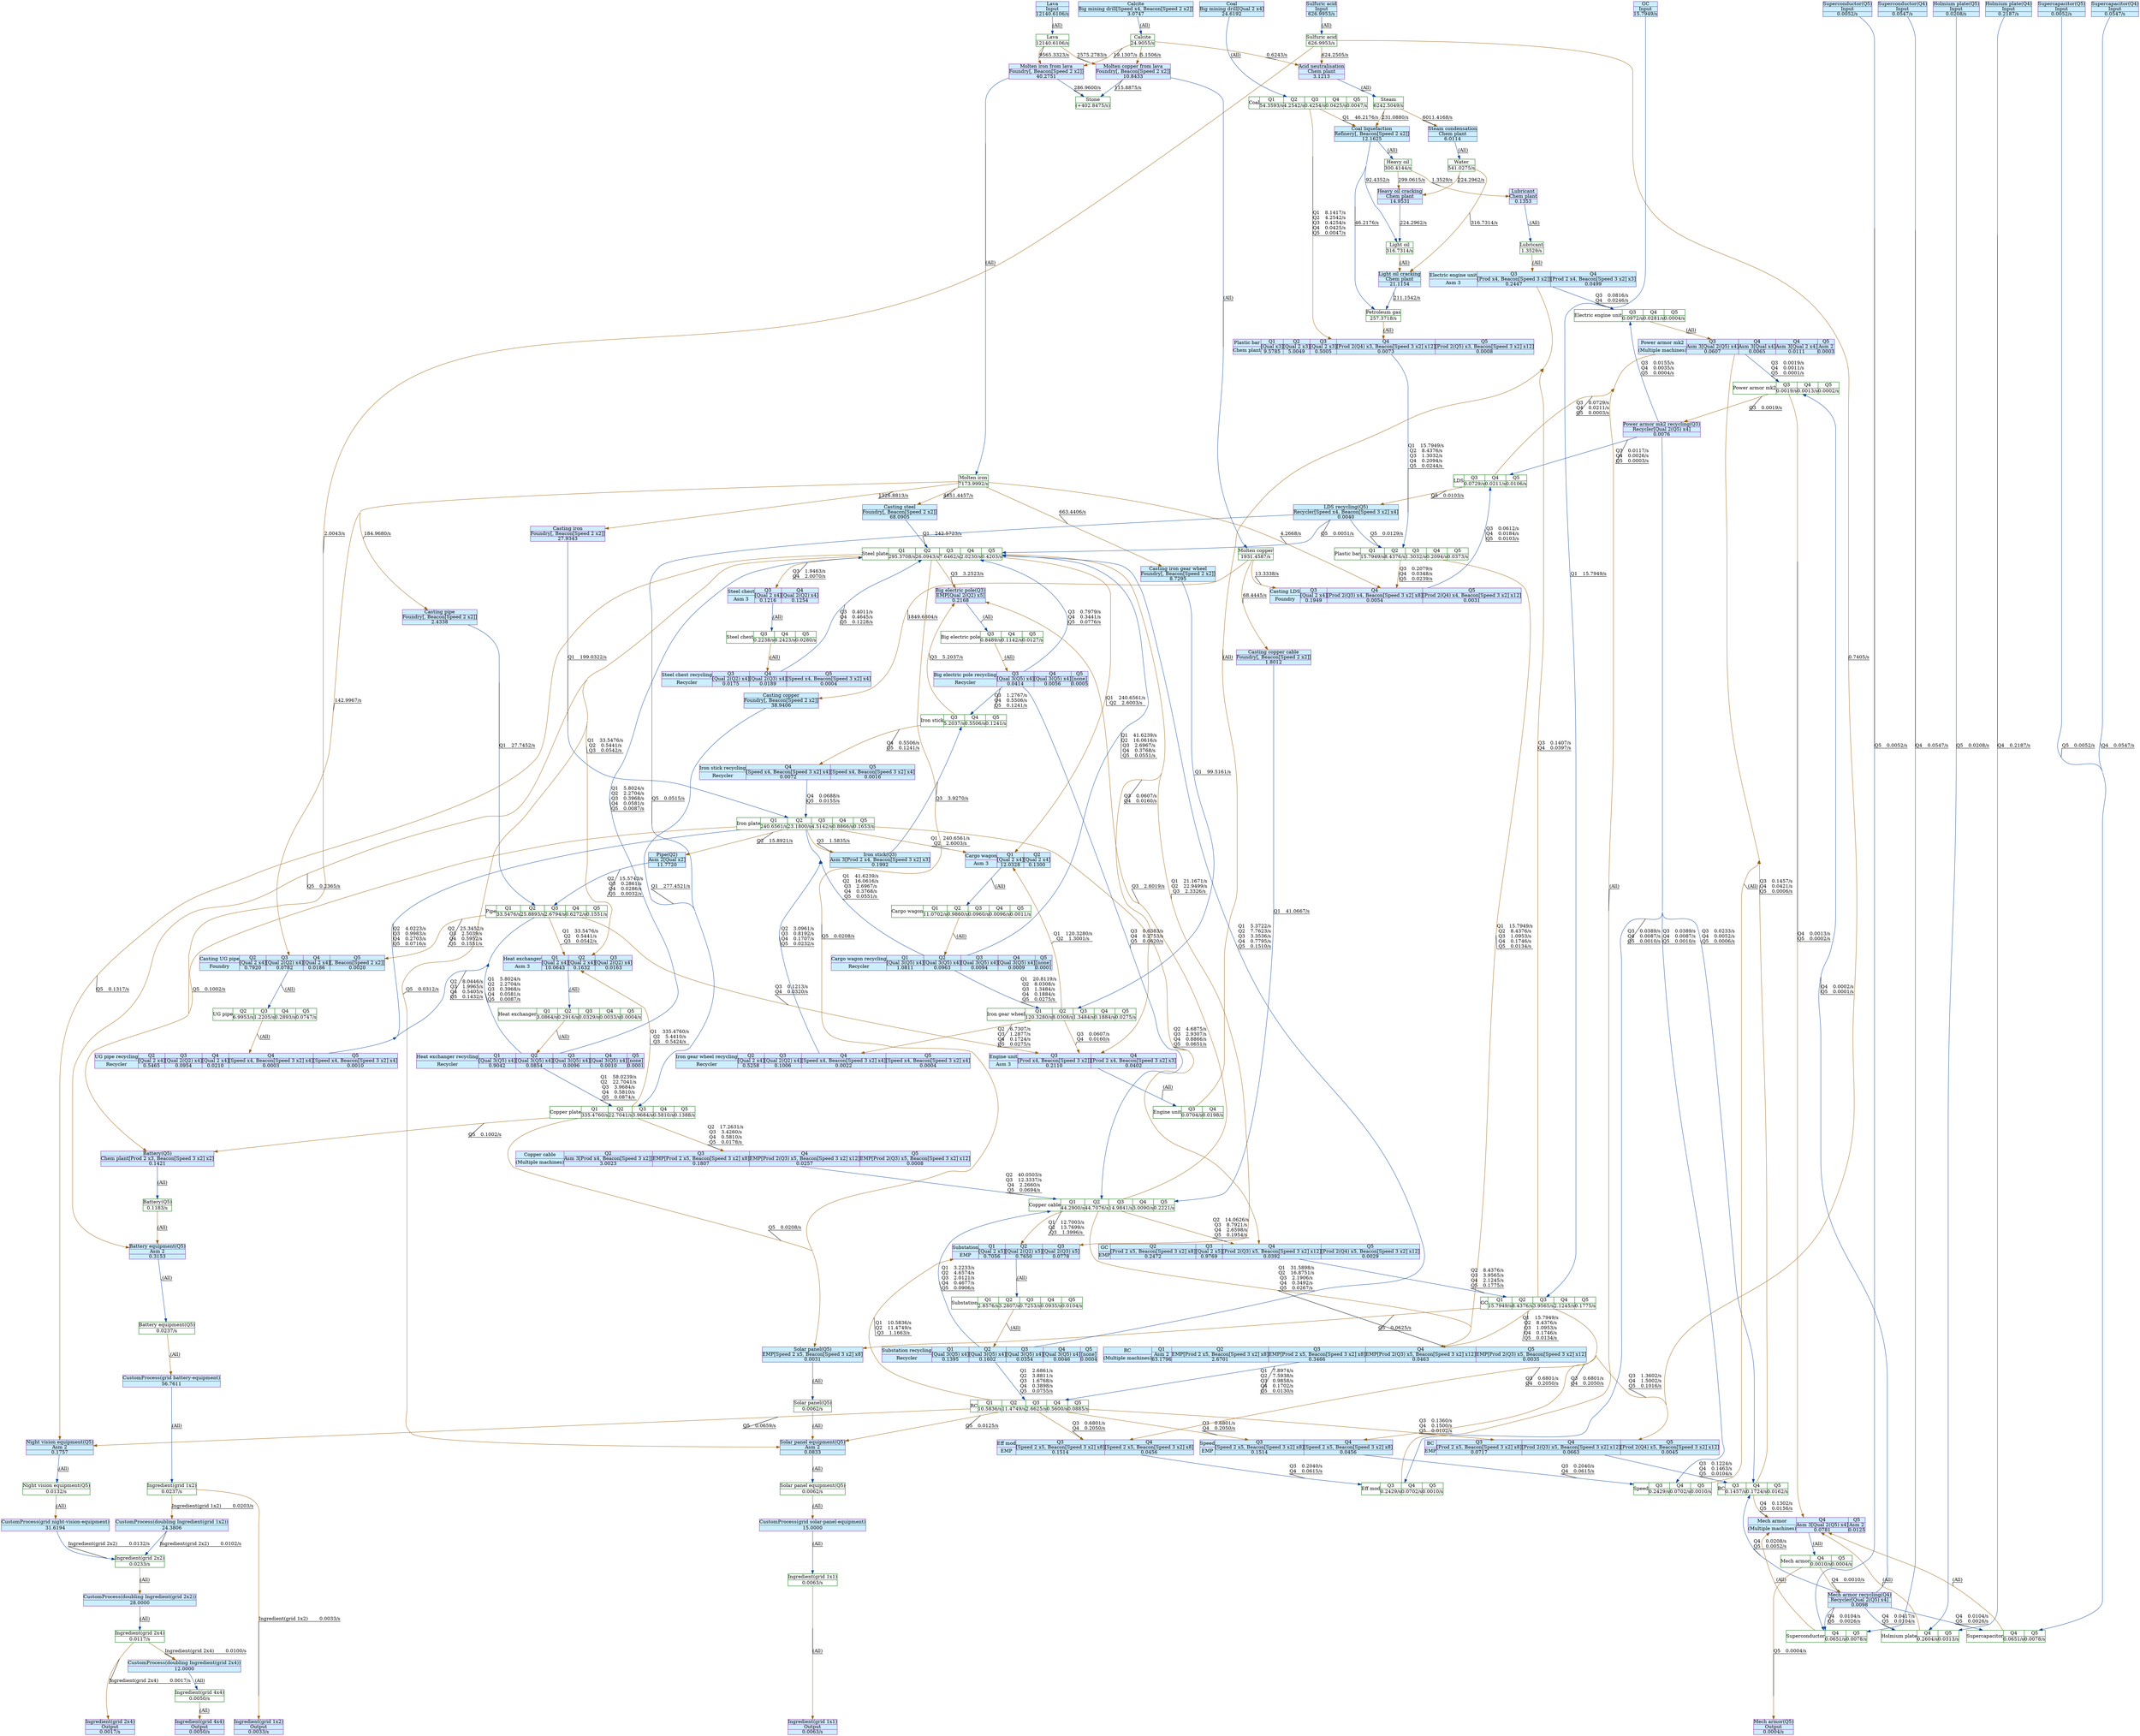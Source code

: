 digraph {
    layout="dot"
    concentrate=true
    node [shape="record"; margin=0]
    edge [decorate=true]
    0 [color="#006400"; label="{Lubricant|1.3529/s}"]
    1 [color="#006400"; label="{Heavy oil|300.4144/s}"]
    2 [color="#006400"; label="{Sulfuric acid|626.9953/s}"]
    3 [color="#006400"; label="{Night vision equipment(Q5)|0.0132/s}"]
    4 [color="#006400"; label="{Molten copper|1931.4587/s}"]
    5 [color="#006400"; label="{Calcite|24.9055/s}"]
    6 [color="#006400"; label="{Lava|12140.6106/s}"]
    7 [color="#006400"; label="{Stone|(+402.8475/s)}"]
    8 [color="#006400"; label="{Molten iron|7173.9992/s}"]
    9 [color="#006400"; label="{Water|541.0275/s}"]
    10 [color="#006400"; label="{Steam|6242.5049/s}"]
    11 [color="#006400"; label="{Ingredient(grid 4x4)|0.0050/s}"]
    12 [color="#006400"; label="{Ingredient(grid 1x2)|0.0237/s}"]
    13 [color="#006400"; label="{Ingredient(grid 2x2)|0.0233/s}"]
    14 [color="#006400"; label="{Ingredient(grid 1x1)|0.0063/s}"]
    15 [color="#006400"; label="{Petroleum gas|257.3718/s}"]
    16 [color="#006400"; label="{Light oil|316.7314/s}"]
    17 [color="#006400"; label="{Ingredient(grid 2x4)|0.0117/s}"]
    18 [color="#006400"; label="{Solar panel(Q5)|0.0062/s}"]
    19 [color="#006400"; label="{Battery equipment(Q5)|0.0237/s}"]
    20 [color="#006400"; label="{Battery(Q5)|0.1183/s}"]
    21 [color="#006400"; label="{Solar panel equipment(Q5)|0.0062/s}"]
    22 [style="filled"; color="#842e99"; fillcolor="#cceeff"; label="{Lubricant|Chem plant|0.1353}"]
    23 [style="filled"; color="#842e99"; fillcolor="#cceeff"; label="{Superconductor(Q5)|Input|0.0052/s}"]
    24 [style="filled"; color="#842e99"; fillcolor="#cceeff"; label="{Holmium plate(Q5)|Input|0.0208/s}"]
    25 [style="filled"; color="#842e99"; fillcolor="#cceeff"; label="{Night vision equipment(Q5)|Asm 2|0.1757}"]
    26 [style="filled"; color="#842e99"; fillcolor="#cceeff"; label="{Casting copper cable|Foundry[, Beacon[Speed 2 x2]]|1.8012}"]
    27 [style="filled"; color="#842e99"; fillcolor="#cceeff"; label="{Pipe(Q2)|Asm 2[Qual x2]|11.7720}"]
    28 [style="filled"; color="#842e99"; fillcolor="#cceeff"; label="{Molten iron from lava|Foundry[, Beacon[Speed 2 x2]]|40.2751}"]
    29 [style="filled"; color="#842e99"; fillcolor="#cceeff"; label="{Superconductor(Q4)|Input|0.0547/s}"]
    30 [style="filled"; color="#842e99"; fillcolor="#cceeff"; label="{Casting iron|Foundry[, Beacon[Speed 2 x2]]|27.9343}"]
    31 [style="filled"; color="#842e99"; fillcolor="#cceeff"; label="{Steam condensation|Chem plant|6.0114}"]
    32 [style="filled"; color="#842e99"; fillcolor="#cceeff"; label="{Ingredient(grid 4x4)|Output|0.0050/s}"]
    33 [style="filled"; color="#842e99"; fillcolor="#cceeff"; label="{Iron stick(Q3)|Asm 3[Prod 2 x4, Beacon[Speed 3 x2] x3]|0.1992}"]
    34 [style="filled"; color="#842e99"; fillcolor="#cceeff"; label="{Ingredient(grid 1x2)|Output|0.0033/s}"]
    35 [style="filled"; color="#842e99"; fillcolor="#cceeff"; label="{CustomProcess(grid night-vision-equipment)|31.6194}"]
    36 [style="filled"; color="#842e99"; fillcolor="#cceeff"; label="{Supercapacitor(Q5)|Input|0.0052/s}"]
    37 [style="filled"; color="#842e99"; fillcolor="#cceeff"; label="{Mech armor(Q5)|Output|0.0004/s}"]
    38 [style="filled"; color="#842e99"; fillcolor="#cceeff"; label="{Ingredient(grid 1x1)|Output|0.0063/s}"]
    39 [style="filled"; color="#842e99"; fillcolor="#cceeff"; label="{Casting iron gear wheel|Foundry[, Beacon[Speed 2 x2]]|8.7295}"]
    40 [style="filled"; color="#842e99"; fillcolor="#cceeff"; label="{GC|Input|15.7949/s}"]
    41 [style="filled"; color="#842e99"; fillcolor="#cceeff"; label="{Molten copper from lava|Foundry[, Beacon[Speed 2 x2]]|10.8433}"]
    42 [style="filled"; color="#842e99"; fillcolor="#cceeff"; label="{Light oil cracking|Chem plant|21.1154}"]
    43 [style="filled"; color="#842e99"; fillcolor="#cceeff"; label="{Supercapacitor(Q4)|Input|0.0547/s}"]
    44 [style="filled"; color="#842e99"; fillcolor="#cceeff"; label="{Ingredient(grid 2x4)|Output|0.0017/s}"]
    45 [style="filled"; color="#842e99"; fillcolor="#cceeff"; label="{Casting steel|Foundry[, Beacon[Speed 2 x2]]|68.0905}"]
    46 [style="filled"; color="#842e99"; fillcolor="#cceeff"; label="{Holmium plate(Q4)|Input|0.2187/s}"]
    47 [style="filled"; color="#842e99"; fillcolor="#cceeff"; label="{Solar panel(Q5)|EMP[Speed 2 x5, Beacon[Speed 3 x2] x8]|0.0031}"]
    48 [style="filled"; color="#842e99"; fillcolor="#cceeff"; label="{Lava|Input|12140.6106/s}"]
    49 [style="filled"; color="#842e99"; fillcolor="#cceeff"; label="{Mech armor recycling(Q4)|Recycler[Qual 2(Q5) x4]|0.0098}"]
    50 [style="filled"; color="#842e99"; fillcolor="#cceeff"; label="{Calcite|Big mining drill[Speed x4, Beacon[Speed 2 x2]]|3.0747}"]
    51 [style="filled"; color="#842e99"; fillcolor="#cceeff"; label="{CustomProcess(doubling Ingredient(grid 2x4))|12.0000}"]
    52 [style="filled"; color="#842e99"; fillcolor="#cceeff"; label="{Power armor mk2 recycling(Q3)|Recycler[Qual 2(Q5) x4]|0.0076}"]
    53 [style="filled"; color="#842e99"; fillcolor="#cceeff"; label="{Battery equipment(Q5)|Asm 2|0.3153}"]
    54 [style="filled"; color="#842e99"; fillcolor="#cceeff"; label="{CustomProcess(doubling Ingredient(grid 2x2))|28.0000}"]
    55 [style="filled"; color="#842e99"; fillcolor="#cceeff"; label="{Big electric pole(Q3)|EMP[Qual 2(Q2) x5]|0.2168}"]
    56 [style="filled"; color="#842e99"; fillcolor="#cceeff"; label="{Coal|Big mining drill[Qual 2 x4]|24.6192}"]
    57 [style="filled"; color="#842e99"; fillcolor="#cceeff"; label="{Sulfuric acid|Input|626.9953/s}"]
    58 [style="filled"; color="#842e99"; fillcolor="#cceeff"; label="{Coal liquefaction|Refinery[, Beacon[Speed 2 x2]]|12.1625}"]
    59 [style="filled"; color="#842e99"; fillcolor="#cceeff"; label="{Casting pipe|Foundry[, Beacon[Speed 2 x2]]|2.4338}"]
    60 [style="filled"; color="#842e99"; fillcolor="#cceeff"; label="{CustomProcess(grid battery-equipment)|56.7611}"]
    61 [style="filled"; color="#842e99"; fillcolor="#cceeff"; label="{LDS recycling(Q5)|Recycler[Speed x4, Beacon[Speed 3 x2] x4]|0.0040}"]
    62 [style="filled"; color="#842e99"; fillcolor="#cceeff"; label="{Heavy oil cracking|Chem plant|14.9531}"]
    63 [style="filled"; color="#842e99"; fillcolor="#cceeff"; label="{CustomProcess(doubling Ingredient(grid 1x2))|24.3806}"]
    64 [style="filled"; color="#842e99"; fillcolor="#cceeff"; label="{Casting copper|Foundry[, Beacon[Speed 2 x2]]|38.9406}"]
    65 [style="filled"; color="#842e99"; fillcolor="#cceeff"; label="{CustomProcess(grid solar-panel-equipment)|15.0000}"]
    66 [style="filled"; color="#842e99"; fillcolor="#cceeff"; label="{Acid neutralisation|Chem plant|3.1213}"]
    67 [style="filled"; color="#842e99"; fillcolor="#cceeff"; label="{Solar panel equipment(Q5)|Asm 2|0.0833}"]
    68 [style="filled"; color="#842e99"; fillcolor="#cceeff"; label="{Battery(Q5)|Chem plant[Prod 2 x3, Beacon[Speed 3 x2] x2]|0.1421}"]
    69 [color="#006400"; label="{Copper cable}|{Q1|44.2900/s}|{Q2|44.7076/s}|{Q3|14.9841/s}|{Q4|3.0090/s}|{Q5|0.2221/s}"]
    70 [color="#006400"; label="{Big electric pole}|{Q3|0.8489/s}|{Q4|0.1142/s}|{Q5|0.0127/s}"]
    71 [color="#006400"; label="{Steel plate}|{Q1|295.3708/s}|{Q2|26.0943/s}|{Q3|7.6462/s}|{Q4|2.0230/s}|{Q5|0.4203/s}"]
    72 [color="#006400"; label="{Iron stick}|{Q3|5.2037/s}|{Q4|0.5506/s}|{Q5|0.1241/s}"]
    73 [color="#006400"; label="{Heat exchanger}|{Q1|3.0864/s}|{Q2|0.2916/s}|{Q3|0.0329/s}|{Q4|0.0033/s}|{Q5|0.0004/s}"]
    74 [color="#006400"; label="{Copper plate}|{Q1|335.4760/s}|{Q2|22.7041/s}|{Q3|3.9684/s}|{Q4|0.5810/s}|{Q5|0.1388/s}"]
    75 [color="#006400"; label="{Pipe}|{Q1|33.5476/s}|{Q2|25.8893/s}|{Q3|2.6794/s}|{Q4|0.6272/s}|{Q5|0.1551/s}"]
    76 [color="#006400"; label="{Iron plate}|{Q1|240.6561/s}|{Q2|23.1800/s}|{Q3|4.5142/s}|{Q4|0.8866/s}|{Q5|0.1653/s}"]
    77 [color="#006400"; label="{UG pipe}|{Q2|6.9953/s}|{Q3|1.2205/s}|{Q4|0.2893/s}|{Q5|0.0747/s}"]
    78 [color="#006400"; label="{RC}|{Q1|10.5836/s}|{Q2|11.4749/s}|{Q3|2.6625/s}|{Q4|0.5600/s}|{Q5|0.0885/s}"]
    79 [color="#006400"; label="{BC}|{Q3|0.1457/s}|{Q4|0.1724/s}|{Q5|0.0162/s}"]
    80 [color="#006400"; label="{GC}|{Q1|15.7949/s}|{Q2|8.4376/s}|{Q3|3.9565/s}|{Q4|2.1245/s}|{Q5|0.1775/s}"]
    81 [color="#006400"; label="{Superconductor}|{Q4|0.0651/s}|{Q5|0.0078/s}"]
    82 [color="#006400"; label="{Iron gear wheel}|{Q1|120.3280/s}|{Q2|8.0308/s}|{Q3|1.3484/s}|{Q4|0.1884/s}|{Q5|0.0275/s}"]
    83 [color="#006400"; label="{Cargo wagon}|{Q1|11.0702/s}|{Q2|0.9860/s}|{Q3|0.0960/s}|{Q4|0.0096/s}|{Q5|0.0011/s}"]
    84 [color="#006400"; label="{Steel chest}|{Q3|0.2238/s}|{Q4|0.2423/s}|{Q5|0.0280/s}"]
    85 [color="#006400"; label="{Holmium plate}|{Q4|0.2604/s}|{Q5|0.0313/s}"]
    86 [color="#006400"; label="{LDS}|{Q3|0.0729/s}|{Q4|0.0211/s}|{Q5|0.0106/s}"]
    87 [color="#006400"; label="{Eff mod}|{Q3|0.2429/s}|{Q4|0.0702/s}|{Q5|0.0010/s}"]
    88 [color="#006400"; label="{Electric engine unit}|{Q3|0.0972/s}|{Q4|0.0281/s}|{Q5|0.0004/s}"]
    89 [color="#006400"; label="{Speed}|{Q3|0.2429/s}|{Q4|0.0702/s}|{Q5|0.0010/s}"]
    90 [color="#006400"; label="{Power armor mk2}|{Q3|0.0019/s}|{Q4|0.0013/s}|{Q5|0.0002/s}"]
    91 [color="#006400"; label="{Substation}|{Q1|2.8576/s}|{Q2|3.2807/s}|{Q3|0.7253/s}|{Q4|0.0935/s}|{Q5|0.0104/s}"]
    92 [color="#006400"; label="{Plastic bar}|{Q1|15.7949/s}|{Q2|8.4376/s}|{Q3|1.3032/s}|{Q4|0.2094/s}|{Q5|0.0373/s}"]
    93 [color="#006400"; label="{Engine unit}|{Q3|0.0704/s}|{Q4|0.0198/s}"]
    94 [color="#006400"; label="{Supercapacitor}|{Q4|0.0651/s}|{Q5|0.0078/s}"]
    95 [color="#006400"; label="{Mech armor}|{Q4|0.0010/s}|{Q5|0.0004/s}"]
    96 [color="#006400"; label="{Coal}|{Q1|54.3593/s}|{Q2|4.2542/s}|{Q3|0.4254/s}|{Q4|0.0425/s}|{Q5|0.0047/s}"]
    97 [style="filled"; color="#842e99"; fillcolor="#cceeff"; label="{Big electric pole recycling|Recycler}|{Q3|[Qual 3(Q5) x4]|0.0414}|{Q4|[Qual 3(Q5) x4]|0.0056}|{Q5|[none]|0.0005}"; shape="record"]
    98 [style="filled"; color="#842e99"; fillcolor="#cceeff"; label="{Heat exchanger|Asm 3}|{Q1|[Qual 2 x4]|10.0643}|{Q2|[Qual 2 x4]|0.1632}|{Q3|[Qual 2(Q2) x4]|0.0163}"; shape="record"]
    99 [style="filled"; color="#842e99"; fillcolor="#cceeff"; label="{UG pipe recycling|Recycler}|{Q2|[Qual 2 x4]|0.5465}|{Q3|[Qual 2(Q2) x4]|0.0954}|{Q4|[Qual 2 x4]|0.0210}|{Q4|[Speed x4, Beacon[Speed 3 x2] x4]|0.0003}|{Q5|[Speed x4, Beacon[Speed 3 x2] x4]|0.0010}"; shape="record"]
    100 [style="filled"; color="#842e99"; fillcolor="#cceeff"; label="{BC|EMP}|{Q3|[Prod 2 x5, Beacon[Speed 3 x2] x8]|0.0717}|{Q4|[Prod 2(Q3) x5, Beacon[Speed 3 x2] x12]|0.0663}|{Q5|[Prod 2(Q4) x5, Beacon[Speed 3 x2] x12]|0.0045}"; shape="record"]
    101 [style="filled"; color="#842e99"; fillcolor="#cceeff"; label="{Cargo wagon recycling|Recycler}|{Q1|[Qual 3(Q5) x4]|1.0811}|{Q2|[Qual 3(Q5) x4]|0.0963}|{Q3|[Qual 3(Q5) x4]|0.0094}|{Q4|[Qual 3(Q5) x4]|0.0009}|{Q5|[none]|0.0001}"; shape="record"]
    102 [style="filled"; color="#842e99"; fillcolor="#cceeff"; label="{Steel chest recycling|Recycler}|{Q3|[Qual 2(Q2) x4]|0.0175}|{Q4|[Qual 2(Q3) x4]|0.0189}|{Q5|[Speed x4, Beacon[Speed 3 x2] x4]|0.0004}"; shape="record"]
    103 [style="filled"; color="#842e99"; fillcolor="#cceeff"; label="{Heat exchanger recycling|Recycler}|{Q1|[Qual 3(Q5) x4]|0.9042}|{Q2|[Qual 3(Q5) x4]|0.0854}|{Q3|[Qual 3(Q5) x4]|0.0096}|{Q4|[Qual 3(Q5) x4]|0.0010}|{Q5|[none]|0.0001}"; shape="record"]
    104 [style="filled"; color="#842e99"; fillcolor="#cceeff"; label="{Power armor mk2|(Multiple machines)}|{Q3|Asm 3[Qual 2(Q5) x4]|0.0607}|{Q4|Asm 3[Qual x4]|0.0065}|{Q4|Asm 3[Qual 2 x4]|0.0111}|{Q5|Asm 2|0.0003}"; shape="record"]
    105 [style="filled"; color="#842e99"; fillcolor="#cceeff"; label="{Substation recycling|Recycler}|{Q1|[Qual 3(Q5) x4]|0.1395}|{Q2|[Qual 3(Q5) x4]|0.1602}|{Q3|[Qual 3(Q5) x4]|0.0354}|{Q4|[Qual 3(Q5) x4]|0.0046}|{Q5|[none]|0.0004}"; shape="record"]
    106 [style="filled"; color="#842e99"; fillcolor="#cceeff"; label="{Cargo wagon|Asm 3}|{Q1|[Qual 2 x4]|12.0328}|{Q2|[Qual 2 x4]|0.1300}"; shape="record"]
    107 [style="filled"; color="#842e99"; fillcolor="#cceeff"; label="{Copper cable|(Multiple machines)}|{Q2|Asm 3[Prod x4, Beacon[Speed 3 x2]]|3.0023}|{Q3|EMP[Prod 2 x5, Beacon[Speed 3 x2] x8]|0.1807}|{Q4|EMP[Prod 2(Q3) x5, Beacon[Speed 3 x2] x12]|0.0257}|{Q5|EMP[Prod 2(Q3) x5, Beacon[Speed 3 x2] x12]|0.0008}"; shape="record"]
    108 [style="filled"; color="#842e99"; fillcolor="#cceeff"; label="{Casting UG pipe|Foundry}|{Q2|[Qual 2 x4]|0.7920}|{Q3|[Qual 2(Q2) x4]|0.0782}|{Q4|[Qual 2 x4]|0.0186}|{Q5|[, Beacon[Speed 2 x2]]|0.0020}"; shape="record"]
    109 [style="filled"; color="#842e99"; fillcolor="#cceeff"; label="{Iron gear wheel recycling|Recycler}|{Q2|[Qual 2 x4]|0.5258}|{Q3|[Qual 2(Q2) x4]|0.1006}|{Q4|[Speed x4, Beacon[Speed 3 x2] x4]|0.0022}|{Q5|[Speed x4, Beacon[Speed 3 x2] x4]|0.0004}"; shape="record"]
    110 [style="filled"; color="#842e99"; fillcolor="#cceeff"; label="{Casting LDS|Foundry}|{Q3|[Qual 2 x4]|0.1949}|{Q4|[Prod 2(Q3) x4, Beacon[Speed 3 x2] x8]|0.0054}|{Q5|[Prod 2(Q4) x4, Beacon[Speed 3 x2] x12]|0.0031}"; shape="record"]
    111 [style="filled"; color="#842e99"; fillcolor="#cceeff"; label="{GC|EMP}|{Q2|[Prod 2 x5, Beacon[Speed 3 x2] x8]|0.2472}|{Q3|[Qual 2 x5]|0.9769}|{Q4|[Prod 2(Q3) x5, Beacon[Speed 3 x2] x12]|0.0392}|{Q5|[Prod 2(Q4) x5, Beacon[Speed 3 x2] x12]|0.0029}"; shape="record"]
    112 [style="filled"; color="#842e99"; fillcolor="#cceeff"; label="{Iron stick recycling|Recycler}|{Q4|[Speed x4, Beacon[Speed 3 x2] x4]|0.0072}|{Q5|[Speed x4, Beacon[Speed 3 x2] x4]|0.0016}"; shape="record"]
    113 [style="filled"; color="#842e99"; fillcolor="#cceeff"; label="{RC|(Multiple machines)}|{Q1|Asm 2|63.1796}|{Q2|EMP[Prod 2 x5, Beacon[Speed 3 x2] x8]|2.6701}|{Q3|EMP[Prod 2 x5, Beacon[Speed 3 x2] x8]|0.3466}|{Q4|EMP[Prod 2(Q3) x5, Beacon[Speed 3 x2] x12]|0.0463}|{Q5|EMP[Prod 2(Q3) x5, Beacon[Speed 3 x2] x12]|0.0035}"; shape="record"]
    114 [style="filled"; color="#842e99"; fillcolor="#cceeff"; label="{Speed|EMP}|{Q3|[Speed 2 x5, Beacon[Speed 3 x2] x8]|0.1514}|{Q4|[Speed 2 x5, Beacon[Speed 3 x2] x8]|0.0456}"; shape="record"]
    115 [style="filled"; color="#842e99"; fillcolor="#cceeff"; label="{Electric engine unit|Asm 3}|{Q3|[Prod x4, Beacon[Speed 3 x2]]|0.2447}|{Q4|[Prod 2 x4, Beacon[Speed 3 x2] x3]|0.0499}"; shape="record"]
    116 [style="filled"; color="#842e99"; fillcolor="#cceeff"; label="{Engine unit|Asm 3}|{Q3|[Prod x4, Beacon[Speed 3 x2]]|0.2110}|{Q4|[Prod 2 x4, Beacon[Speed 3 x2] x3]|0.0402}"; shape="record"]
    117 [style="filled"; color="#842e99"; fillcolor="#cceeff"; label="{Mech armor|(Multiple machines)}|{Q4|Asm 3[Qual 2(Q5) x4]|0.0781}|{Q5|Asm 2|0.0125}"; shape="record"]
    118 [style="filled"; color="#842e99"; fillcolor="#cceeff"; label="{Eff mod|EMP}|{Q3|[Speed 2 x5, Beacon[Speed 3 x2] x8]|0.1514}|{Q4|[Speed 2 x5, Beacon[Speed 3 x2] x8]|0.0456}"; shape="record"]
    119 [style="filled"; color="#842e99"; fillcolor="#cceeff"; label="{Plastic bar|Chem plant}|{Q1|[Qual x3]|9.5785}|{Q2|[Qual 2 x3]|5.0049}|{Q3|[Qual 2 x3]|0.5005}|{Q4|[Prod 2(Q4) x3, Beacon[Speed 3 x2] x12]|0.0073}|{Q5|[Prod 2(Q5) x3, Beacon[Speed 3 x2] x12]|0.0008}"; shape="record"]
    120 [style="filled"; color="#842e99"; fillcolor="#cceeff"; label="{Steel chest|Asm 3}|{Q3|[Qual 2 x4]|0.1216}|{Q4|[Qual 2(Q2) x4]|0.1254}"; shape="record"]
    121 [style="filled"; color="#842e99"; fillcolor="#cceeff"; label="{Substation|EMP}|{Q1|[Qual 2 x5]|0.7056}|{Q2|[Qual 2(Q2) x5]|0.7650}|{Q3|[Qual 2(Q3) x5]|0.0778}"; shape="record"]
    0 -> 115 [color="#99620f"; label="(All)"]
    1 -> 22 [color="#99620f"; label="1.3529/s
"]
    1 -> 62 [color="#99620f"; label="299.0615/s
"]
    2 -> 66 [color="#99620f"; label="624.2505/s
"]
    2 -> 68 [color="#99620f"; label="2.0043/s
"]
    2 -> 100 [color="#99620f"; label="0.7405/s
"]
    3 -> 35 [color="#99620f"; label="(All)"]
    4 -> 26 [color="#99620f"; label="68.4445/s
"]
    4 -> 64 [color="#99620f"; label="1849.6804/s
"]
    4 -> 110 [color="#99620f"; label="13.3338/s
"]
    5 -> 28 [color="#99620f"; label="19.1307/s
"]
    5 -> 41 [color="#99620f"; label="5.1506/s
"]
    5 -> 66 [color="#99620f"; label="0.6243/s
"]
    6 -> 28 [color="#99620f"; label="9565.3323/s
"]
    6 -> 41 [color="#99620f"; label="2575.2783/s
"]
    8 -> 30 [color="#99620f"; label="1326.8813/s
"]
    8 -> 39 [color="#99620f"; label="663.4406/s
"]
    8 -> 45 [color="#99620f"; label="4851.4457/s
"]
    8 -> 59 [color="#99620f"; label="184.9680/s
"]
    8 -> 108 [color="#99620f"; label="142.9967/s
"]
    8 -> 110 [color="#99620f"; label="4.2668/s
"]
    9 -> 42 [color="#99620f"; label="316.7314/s
"]
    9 -> 62 [color="#99620f"; label="224.2962/s
"]
    10 -> 31 [color="#99620f"; label="6011.4168/s
"]
    10 -> 58 [color="#99620f"; label="231.0880/s
"]
    11 -> 32 [color="#99620f"; label="(All)"]
    12 -> 34 [color="#99620f"; label="Ingredient(grid 1x2)	0.0033/s
"]
    12 -> 63 [color="#99620f"; label="Ingredient(grid 1x2)	0.0203/s
"]
    13 -> 54 [color="#99620f"; label="(All)"]
    14 -> 38 [color="#99620f"; label="(All)"]
    15 -> 119 [color="#99620f"; label="(All)"]
    16 -> 42 [color="#99620f"; label="(All)"]
    17 -> 44 [color="#99620f"; label="Ingredient(grid 2x4)	0.0017/s
"]
    17 -> 51 [color="#99620f"; label="Ingredient(grid 2x4)	0.0100/s
"]
    18 -> 67 [color="#99620f"; label="(All)"]
    19 -> 60 [color="#99620f"; label="(All)"]
    20 -> 53 [color="#99620f"; label="(All)"]
    21 -> 65 [color="#99620f"; label="(All)"]
    22 -> 0 [color="#0f4699"; label="(All)"]
    23 -> 81 [color="#0f4699"; label="Q5	0.0052/s
"]
    24 -> 85 [color="#0f4699"; label="Q5	0.0208/s
"]
    25 -> 3 [color="#0f4699"; label="(All)"]
    26 -> 69 [color="#0f4699"; label="Q1	41.0667/s
"]
    27 -> 75 [color="#0f4699"; label="Q2	15.5743/s
Q3	0.2861/s
Q4	0.0286/s
Q5	0.0032/s
"]
    28 -> 7 [color="#0f4699"; label="286.9600/s
"]
    28 -> 8 [color="#0f4699"; label="(All)"]
    29 -> 81 [color="#0f4699"; label="Q4	0.0547/s
"]
    30 -> 76 [color="#0f4699"; label="Q1	199.0322/s
"]
    31 -> 9 [color="#0f4699"; label="(All)"]
    33 -> 72 [color="#0f4699"; label="Q3	3.9270/s
"]
    35 -> 13 [color="#0f4699"; label="Ingredient(grid 2x2)	0.0132/s
"]
    36 -> 94 [color="#0f4699"; label="Q5	0.0052/s
"]
    39 -> 82 [color="#0f4699"; label="Q1	99.5161/s
"]
    40 -> 80 [color="#0f4699"; label="Q1	15.7949/s
"]
    41 -> 7 [color="#0f4699"; label="115.8875/s
"]
    41 -> 4 [color="#0f4699"; label="(All)"]
    42 -> 15 [color="#0f4699"; label="211.1542/s
"]
    43 -> 94 [color="#0f4699"; label="Q4	0.0547/s
"]
    45 -> 71 [color="#0f4699"; label="Q1	242.5723/s
"]
    46 -> 85 [color="#0f4699"; label="Q4	0.2187/s
"]
    47 -> 18 [color="#0f4699"; label="(All)"]
    48 -> 6 [color="#0f4699"; label="(All)"]
    49 -> 79 [color="#0f4699"; label="Q4	0.0208/s
Q5	0.0052/s
"]
    49 -> 81 [color="#0f4699"; label="Q4	0.0104/s
Q5	0.0026/s
"]
    49 -> 85 [color="#0f4699"; label="Q4	0.0417/s
Q5	0.0104/s
"]
    49 -> 90 [color="#0f4699"; label="Q4	0.0002/s
Q5	0.0001/s
"]
    49 -> 94 [color="#0f4699"; label="Q4	0.0104/s
Q5	0.0026/s
"]
    50 -> 5 [color="#0f4699"; label="(All)"]
    51 -> 11 [color="#0f4699"; label="(All)"]
    52 -> 79 [color="#0f4699"; label="Q3	0.0233/s
Q4	0.0052/s
Q5	0.0006/s
"]
    52 -> 86 [color="#0f4699"; label="Q3	0.0117/s
Q4	0.0026/s
Q5	0.0003/s
"]
    52 -> 87 [color="#0f4699"; label="Q3	0.0389/s
Q4	0.0087/s
Q5	0.0010/s
"]
    52 -> 88 [color="#0f4699"; label="Q3	0.0155/s
Q4	0.0035/s
Q5	0.0004/s
"]
    52 -> 89 [color="#0f4699"; label="Q3	0.0389/s
Q4	0.0087/s
Q5	0.0010/s
"]
    53 -> 19 [color="#0f4699"; label="(All)"]
    54 -> 17 [color="#0f4699"; label="(All)"]
    55 -> 70 [color="#0f4699"; label="(All)"]
    56 -> 96 [color="#0f4699"; label="(All)"]
    57 -> 2 [color="#0f4699"; label="(All)"]
    58 -> 15 [color="#0f4699"; label="46.2176/s
"]
    58 -> 16 [color="#0f4699"; label="92.4352/s
"]
    58 -> 1 [color="#0f4699"; label="(All)"]
    59 -> 75 [color="#0f4699"; label="Q1	27.7452/s
"]
    60 -> 12 [color="#0f4699"; label="(All)"]
    61 -> 71 [color="#0f4699"; label="Q5	0.0051/s
"]
    61 -> 74 [color="#0f4699"; label="Q5	0.0515/s
"]
    61 -> 92 [color="#0f4699"; label="Q5	0.0129/s
"]
    62 -> 16 [color="#0f4699"; label="224.2962/s
"]
    63 -> 13 [color="#0f4699"; label="Ingredient(grid 2x2)	0.0102/s
"]
    64 -> 74 [color="#0f4699"; label="Q1	277.4521/s
"]
    65 -> 14 [color="#0f4699"; label="(All)"]
    66 -> 10 [color="#0f4699"; label="(All)"]
    67 -> 21 [color="#0f4699"; label="(All)"]
    68 -> 20 [color="#0f4699"; label="(All)"]
    69 -> 55 [color="#99620f"; label="Q3	2.6019/s
"]
    69 -> 111 [color="#99620f"; label="Q2	14.0626/s
Q3	8.7921/s
Q4	2.6598/s
Q5	0.1954/s
"]
    69 -> 113 [color="#99620f"; label="Q1	31.5898/s
Q2	16.8751/s
Q3	2.1906/s
Q4	0.3492/s
Q5	0.0267/s
"]
    69 -> 121 [color="#99620f"; label="Q1	12.7003/s
Q2	13.7699/s
Q3	1.3996/s
"]
    70 -> 97 [color="#99620f"; label="(All)"]
    71 -> 25 [color="#99620f"; label="Q5	0.1317/s
"]
    71 -> 47 [color="#99620f"; label="Q5	0.0208/s
"]
    71 -> 53 [color="#99620f"; label="Q5	0.2365/s
"]
    71 -> 67 [color="#99620f"; label="Q5	0.0312/s
"]
    71 -> 55 [color="#99620f"; label="Q3	3.2523/s
"]
    71 -> 98 [color="#99620f"; label="Q1	33.5476/s
Q2	0.5441/s
Q3	0.0542/s
"]
    71 -> 106 [color="#99620f"; label="Q1	240.6561/s
Q2	2.6003/s
"]
    71 -> 116 [color="#99620f"; label="Q3	0.0607/s
Q4	0.0160/s
"]
    71 -> 120 [color="#99620f"; label="Q3	1.9463/s
Q4	2.0070/s
"]
    71 -> 121 [color="#99620f"; label="Q1	21.1671/s
Q2	22.9499/s
Q3	2.3326/s
"]
    72 -> 55 [color="#99620f"; label="Q3	5.2037/s
"]
    72 -> 112 [color="#99620f"; label="Q4	0.5506/s
Q5	0.1241/s
"]
    73 -> 103 [color="#99620f"; label="(All)"]
    74 -> 47 [color="#99620f"; label="Q5	0.0208/s
"]
    74 -> 68 [color="#99620f"; label="Q5	0.1002/s
"]
    74 -> 98 [color="#99620f"; label="Q1	335.4760/s
Q2	5.4410/s
Q3	0.5424/s
"]
    74 -> 107 [color="#99620f"; label="Q2	17.2631/s
Q3	3.4260/s
Q4	0.5810/s
Q5	0.0178/s
"]
    75 -> 98 [color="#99620f"; label="Q1	33.5476/s
Q2	0.5441/s
Q3	0.0542/s
"]
    75 -> 108 [color="#99620f"; label="Q2	25.3452/s
Q3	2.5039/s
Q4	0.5952/s
Q5	0.1551/s
"]
    75 -> 116 [color="#99620f"; label="Q3	0.1213/s
Q4	0.0320/s
"]
    76 -> 27 [color="#99620f"; label="Q2	15.8921/s
"]
    76 -> 33 [color="#99620f"; label="Q3	1.5835/s
"]
    76 -> 68 [color="#99620f"; label="Q5	0.1002/s
"]
    76 -> 106 [color="#99620f"; label="Q1	240.6561/s
Q2	2.6003/s
"]
    76 -> 111 [color="#99620f"; label="Q2	4.6875/s
Q3	2.9307/s
Q4	0.8866/s
Q5	0.0651/s
"]
    77 -> 99 [color="#99620f"; label="(All)"]
    78 -> 25 [color="#99620f"; label="Q5	0.0659/s
"]
    78 -> 67 [color="#99620f"; label="Q5	0.0125/s
"]
    78 -> 100 [color="#99620f"; label="Q3	0.1360/s
Q4	0.1500/s
Q5	0.0102/s
"]
    78 -> 114 [color="#99620f"; label="Q3	0.6801/s
Q4	0.2050/s
"]
    78 -> 118 [color="#99620f"; label="Q3	0.6801/s
Q4	0.2050/s
"]
    78 -> 121 [color="#99620f"; label="Q1	10.5836/s
Q2	11.4749/s
Q3	1.1663/s
"]
    79 -> 104 [color="#99620f"; label="Q3	0.1457/s
Q4	0.0421/s
Q5	0.0006/s
"]
    79 -> 117 [color="#99620f"; label="Q4	0.1302/s
Q5	0.0156/s
"]
    80 -> 47 [color="#99620f"; label="Q5	0.0625/s
"]
    80 -> 100 [color="#99620f"; label="Q3	1.3602/s
Q4	1.5002/s
Q5	0.1016/s
"]
    80 -> 113 [color="#99620f"; label="Q1	15.7949/s
Q2	8.4376/s
Q3	1.0953/s
Q4	0.1746/s
Q5	0.0134/s
"]
    80 -> 114 [color="#99620f"; label="Q3	0.6801/s
Q4	0.2050/s
"]
    80 -> 115 [color="#99620f"; label="Q3	0.1407/s
Q4	0.0397/s
"]
    80 -> 118 [color="#99620f"; label="Q3	0.6801/s
Q4	0.2050/s
"]
    81 -> 117 [color="#99620f"; label="(All)"]
    82 -> 106 [color="#99620f"; label="Q1	120.3280/s
Q2	1.3001/s
"]
    82 -> 109 [color="#99620f"; label="Q2	6.7307/s
Q3	1.2877/s
Q4	0.1724/s
Q5	0.0275/s
"]
    82 -> 116 [color="#99620f"; label="Q3	0.0607/s
Q4	0.0160/s
"]
    83 -> 101 [color="#99620f"; label="(All)"]
    84 -> 102 [color="#99620f"; label="(All)"]
    85 -> 117 [color="#99620f"; label="(All)"]
    86 -> 61 [color="#99620f"; label="Q5	0.0103/s
"]
    86 -> 104 [color="#99620f"; label="Q3	0.0729/s
Q4	0.0211/s
Q5	0.0003/s
"]
    87 -> 104 [color="#99620f"; label="(All)"]
    88 -> 104 [color="#99620f"; label="(All)"]
    89 -> 104 [color="#99620f"; label="(All)"]
    90 -> 52 [color="#99620f"; label="Q3	0.0019/s
"]
    90 -> 117 [color="#99620f"; label="Q4	0.0013/s
Q5	0.0002/s
"]
    91 -> 105 [color="#99620f"; label="(All)"]
    92 -> 110 [color="#99620f"; label="Q3	0.2079/s
Q4	0.0348/s
Q5	0.0239/s
"]
    92 -> 113 [color="#99620f"; label="Q1	15.7949/s
Q2	8.4376/s
Q3	1.0953/s
Q4	0.1746/s
Q5	0.0134/s
"]
    93 -> 115 [color="#99620f"; label="(All)"]
    94 -> 117 [color="#99620f"; label="(All)"]
    95 -> 37 [color="#99620f"; label="Q5	0.0004/s
"]
    95 -> 49 [color="#99620f"; label="Q4	0.0010/s
"]
    96 -> 58 [color="#99620f"; label="Q1	46.2176/s
"]
    96 -> 119 [color="#99620f"; label="Q1	8.1417/s
Q2	4.2542/s
Q3	0.4254/s
Q4	0.0425/s
Q5	0.0047/s
"]
    97 -> 69 [color="#0f4699"; label="Q3	0.6383/s
Q4	0.2753/s
Q5	0.0620/s
"]
    97 -> 71 [color="#0f4699"; label="Q3	0.7979/s
Q4	0.3441/s
Q5	0.0776/s
"]
    97 -> 72 [color="#0f4699"; label="Q3	1.2767/s
Q4	0.5506/s
Q5	0.1241/s
"]
    98 -> 73 [color="#0f4699"; label="(All)"]
    99 -> 75 [color="#0f4699"; label="Q2	8.0446/s
Q3	1.9965/s
Q4	0.5405/s
Q5	0.1432/s
"]
    99 -> 76 [color="#0f4699"; label="Q2	4.0223/s
Q3	0.9983/s
Q4	0.2703/s
Q5	0.0716/s
"]
    100 -> 79 [color="#0f4699"; label="Q3	0.1224/s
Q4	0.1463/s
Q5	0.0104/s
"]
    101 -> 71 [color="#0f4699"; label="Q1	41.6239/s
Q2	16.0616/s
Q3	2.6967/s
Q4	0.3768/s
Q5	0.0551/s
"]
    101 -> 76 [color="#0f4699"; label="Q1	41.6239/s
Q2	16.0616/s
Q3	2.6967/s
Q4	0.3768/s
Q5	0.0551/s
"]
    101 -> 82 [color="#0f4699"; label="Q1	20.8119/s
Q2	8.0308/s
Q3	1.3484/s
Q4	0.1884/s
Q5	0.0275/s
"]
    102 -> 71 [color="#0f4699"; label="Q3	0.4011/s
Q4	0.4645/s
Q5	0.1228/s
"]
    103 -> 71 [color="#0f4699"; label="Q1	5.8024/s
Q2	2.2704/s
Q3	0.3968/s
Q4	0.0581/s
Q5	0.0087/s
"]
    103 -> 74 [color="#0f4699"; label="Q1	58.0239/s
Q2	22.7041/s
Q3	3.9684/s
Q4	0.5810/s
Q5	0.0874/s
"]
    103 -> 75 [color="#0f4699"; label="Q1	5.8024/s
Q2	2.2704/s
Q3	0.3968/s
Q4	0.0581/s
Q5	0.0087/s
"]
    104 -> 90 [color="#0f4699"; label="Q3	0.0019/s
Q4	0.0011/s
Q5	0.0001/s
"]
    105 -> 69 [color="#0f4699"; label="Q1	3.2233/s
Q2	4.6574/s
Q3	2.0121/s
Q4	0.4677/s
Q5	0.0906/s
"]
    105 -> 71 [color="#0f4699"; label="Q1	5.3722/s
Q2	7.7623/s
Q3	3.3536/s
Q4	0.7795/s
Q5	0.1510/s
"]
    105 -> 78 [color="#0f4699"; label="Q1	2.6861/s
Q2	3.8811/s
Q3	1.6768/s
Q4	0.3898/s
Q5	0.0755/s
"]
    106 -> 83 [color="#0f4699"; label="(All)"]
    107 -> 69 [color="#0f4699"; label="Q2	40.0503/s
Q3	12.3337/s
Q4	2.2660/s
Q5	0.0694/s
"]
    108 -> 77 [color="#0f4699"; label="(All)"]
    109 -> 76 [color="#0f4699"; label="Q2	3.0961/s
Q3	0.8192/s
Q4	0.1707/s
Q5	0.0232/s
"]
    110 -> 86 [color="#0f4699"; label="Q3	0.0612/s
Q4	0.0184/s
Q5	0.0103/s
"]
    111 -> 80 [color="#0f4699"; label="Q2	8.4376/s
Q3	3.9565/s
Q4	2.1245/s
Q5	0.1775/s
"]
    112 -> 76 [color="#0f4699"; label="Q4	0.0688/s
Q5	0.0155/s
"]
    113 -> 78 [color="#0f4699"; label="Q1	7.8974/s
Q2	7.5938/s
Q3	0.9858/s
Q4	0.1702/s
Q5	0.0130/s
"]
    114 -> 89 [color="#0f4699"; label="Q3	0.2040/s
Q4	0.0615/s
"]
    115 -> 88 [color="#0f4699"; label="Q3	0.0816/s
Q4	0.0246/s
"]
    116 -> 93 [color="#0f4699"; label="(All)"]
    117 -> 95 [color="#0f4699"; label="(All)"]
    118 -> 87 [color="#0f4699"; label="Q3	0.2040/s
Q4	0.0615/s
"]
    119 -> 92 [color="#0f4699"; label="Q1	15.7949/s
Q2	8.4376/s
Q3	1.3032/s
Q4	0.2094/s
Q5	0.0244/s
"]
    120 -> 84 [color="#0f4699"; label="(All)"]
    121 -> 91 [color="#0f4699"; label="(All)"]
    subgraph {
        rank="source"
        23
        24
        29
        36
        40
        43
        46
        48
        50
        56
        57
    }
    subgraph {
        rank="sink"
        32
        34
        37
        38
        44
    }
}
